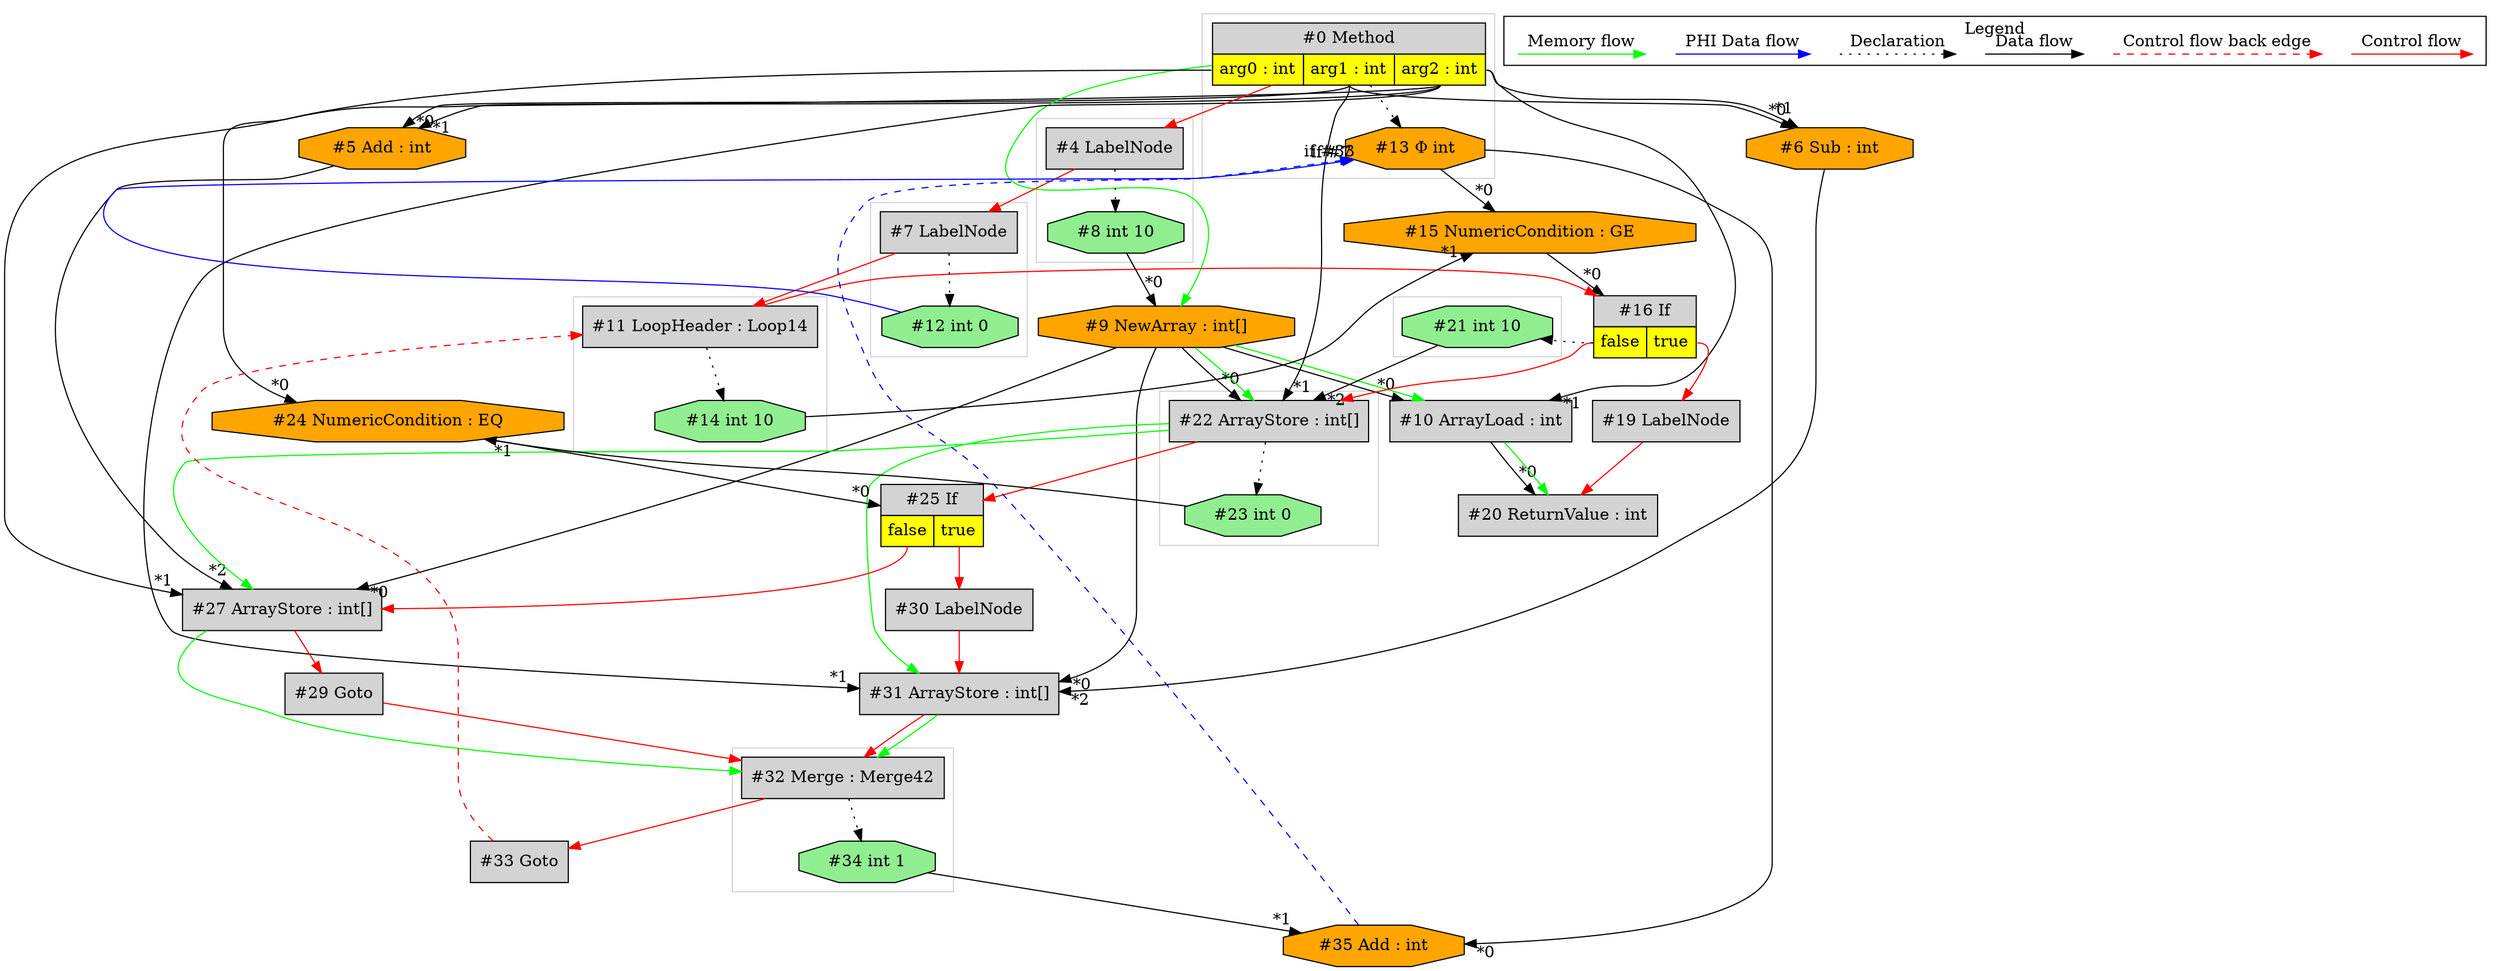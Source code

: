 digraph {
 ordering="in";
 node0[margin="0", label=<<table border="0" cellborder="1" cellspacing="0" cellpadding="5"><tr><td colspan="3">#0 Method</td></tr><tr><td port="prj2" bgcolor="yellow">arg0 : int</td><td port="prj1" bgcolor="yellow">arg1 : int</td><td port="prj3" bgcolor="yellow">arg2 : int</td></tr></table>>,shape=none, fillcolor=lightgrey, style=filled];
 node6[label="#6 Sub : int",shape=octagon, fillcolor=orange, style=filled];
 node0:prj1 -> node6[headlabel="*0", labeldistance=2];
 node0:prj3 -> node6[headlabel="*1", labeldistance=2];
 node5[label="#5 Add : int",shape=octagon, fillcolor=orange, style=filled];
 node0:prj1 -> node5[headlabel="*0", labeldistance=2];
 node0:prj3 -> node5[headlabel="*1", labeldistance=2];
 node27[label="#27 ArrayStore : int[]",shape=box, fillcolor=lightgrey, style=filled];
 node9 -> node27[headlabel="*0", labeldistance=2];
 node0:prj3 -> node27[headlabel="*1", labeldistance=2];
 node5 -> node27[headlabel="*2", labeldistance=2];
 node22 -> node27[labeldistance=2, color=green, constraint=false];
 node25:prj26 -> node27[labeldistance=2, color=red, fontcolor=red];
 node25[margin="0", label=<<table border="0" cellborder="1" cellspacing="0" cellpadding="5"><tr><td colspan="2">#25 If</td></tr><tr><td port="prj26" bgcolor="yellow">false</td><td port="prj28" bgcolor="yellow">true</td></tr></table>>,shape=none, fillcolor=lightgrey, style=filled];
 node24 -> node25[headlabel="*0", labeldistance=2];
 node22 -> node25[labeldistance=2, color=red, fontcolor=red];
 node22[label="#22 ArrayStore : int[]",shape=box, fillcolor=lightgrey, style=filled];
 node9 -> node22[headlabel="*0", labeldistance=2];
 node0:prj1 -> node22[headlabel="*1", labeldistance=2];
 node21 -> node22[headlabel="*2", labeldistance=2];
 node9 -> node22[labeldistance=2, color=green, constraint=false];
 node16:prj18 -> node22[labeldistance=2, color=red, fontcolor=red];
 node16[margin="0", label=<<table border="0" cellborder="1" cellspacing="0" cellpadding="5"><tr><td colspan="2">#16 If</td></tr><tr><td port="prj18" bgcolor="yellow">false</td><td port="prj17" bgcolor="yellow">true</td></tr></table>>,shape=none, fillcolor=lightgrey, style=filled];
 node15 -> node16[headlabel="*0", labeldistance=2];
 node11 -> node16[labeldistance=2, color=red, fontcolor=red];
 node11[label="#11 LoopHeader : Loop14",shape=box, fillcolor=lightgrey, style=filled];
 node7 -> node11[labeldistance=2, color=red, fontcolor=red];
 node33 -> node11[labeldistance=2, color=red, fontcolor=red, style=dashed];
 node33[label="#33 Goto",shape=box, fillcolor=lightgrey, style=filled];
 node32 -> node33[labeldistance=2, color=red, fontcolor=red];
 node32[label="#32 Merge : Merge42",shape=box, fillcolor=lightgrey, style=filled];
 node29 -> node32[labeldistance=2, color=red, fontcolor=red];
 node31 -> node32[labeldistance=2, color=red, fontcolor=red];
 node27 -> node32[labeldistance=2, color=green, constraint=false];
 node31 -> node32[labeldistance=2, color=green, constraint=false];
 node31[label="#31 ArrayStore : int[]",shape=box, fillcolor=lightgrey, style=filled];
 node9 -> node31[headlabel="*0", labeldistance=2];
 node0:prj3 -> node31[headlabel="*1", labeldistance=2];
 node6 -> node31[headlabel="*2", labeldistance=2];
 node22 -> node31[labeldistance=2, color=green, constraint=false];
 node30 -> node31[labeldistance=2, color=red, fontcolor=red];
 node30[label="#30 LabelNode",shape=box, fillcolor=lightgrey, style=filled];
 node25:prj28 -> node30[labeldistance=2, color=red, fontcolor=red];
 node9[label="#9 NewArray : int[]",shape=octagon, fillcolor=orange, style=filled];
 node8 -> node9[headlabel="*0", labeldistance=2];
 node0 -> node9[labeldistance=2, color=green, constraint=false];
 node8[label="#8 int 10",shape=octagon, fillcolor=lightgreen, style=filled];
 node4 -> node8[style=dotted];
 node4[label="#4 LabelNode",shape=box, fillcolor=lightgrey, style=filled];
 node0 -> node4[labeldistance=2, color=red, fontcolor=red];
 node7[label="#7 LabelNode",shape=box, fillcolor=lightgrey, style=filled];
 node4 -> node7[labeldistance=2, color=red, fontcolor=red];
 node12[label="#12 int 0",shape=octagon, fillcolor=lightgreen, style=filled];
 node7 -> node12[style=dotted];
 node13[label="#13 Φ int",shape=octagon, fillcolor=orange, style=filled];
 node0 -> node13[style=dotted];
 node12 -> node13[headlabel="if #7", labeldistance=2, color=blue, constraint=false];
 node35 -> node13[headlabel="if #33", labeldistance=2, color=blue, constraint=false, style=dashed];
 node35[label="#35 Add : int",shape=octagon, fillcolor=orange, style=filled];
 node13 -> node35[headlabel="*0", labeldistance=2];
 node34 -> node35[headlabel="*1", labeldistance=2];
 node34[label="#34 int 1",shape=octagon, fillcolor=lightgreen, style=filled];
 node32 -> node34[style=dotted];
 node15[label="#15 NumericCondition : GE",shape=octagon, fillcolor=orange, style=filled];
 node13 -> node15[headlabel="*0", labeldistance=2];
 node14 -> node15[headlabel="*1", labeldistance=2];
 node14[label="#14 int 10",shape=octagon, fillcolor=lightgreen, style=filled];
 node11 -> node14[style=dotted];
 node10[label="#10 ArrayLoad : int",shape=box, fillcolor=lightgrey, style=filled];
 node9 -> node10[headlabel="*0", labeldistance=2];
 node0:prj3 -> node10[headlabel="*1", labeldistance=2];
 node9 -> node10[labeldistance=2, color=green, constraint=false];
 node20[label="#20 ReturnValue : int",shape=box, fillcolor=lightgrey, style=filled];
 node10 -> node20[headlabel="*0", labeldistance=2];
 node19 -> node20[labeldistance=2, color=red, fontcolor=red];
 node10 -> node20[labeldistance=2, color=green, constraint=false];
 node19[label="#19 LabelNode",shape=box, fillcolor=lightgrey, style=filled];
 node16:prj17 -> node19[labeldistance=2, color=red, fontcolor=red];
 node29[label="#29 Goto",shape=box, fillcolor=lightgrey, style=filled];
 node27 -> node29[labeldistance=2, color=red, fontcolor=red];
 node21[label="#21 int 10",shape=octagon, fillcolor=lightgreen, style=filled];
 node16:prj18 -> node21[style=dotted];
 node23[label="#23 int 0",shape=octagon, fillcolor=lightgreen, style=filled];
 node22 -> node23[style=dotted];
 node24[label="#24 NumericCondition : EQ",shape=octagon, fillcolor=orange, style=filled];
 node0:prj2 -> node24[headlabel="*0", labeldistance=2];
 node23 -> node24[headlabel="*1", labeldistance=2];
 subgraph cluster_0 {
  color=lightgray;
  node11;
  node14;
 }
 subgraph cluster_1 {
  color=lightgray;
  node7;
  node12;
 }
 subgraph cluster_2 {
  color=lightgray;
  node4;
  node8;
 }
 subgraph cluster_3 {
  color=lightgray;
  node22;
  node23;
 }
 subgraph cluster_4 {
  color=lightgray;
  node21;
 }
 subgraph cluster_5 {
  color=lightgray;
  node32;
  node34;
 }
 subgraph cluster_6 {
  color=lightgray;
  node0;
  node13;
 }
 subgraph cluster_000 {
  label = "Legend";
  node [shape=point]
  {
   rank=same;
   c0 [style = invis];
   c1 [style = invis];
   c2 [style = invis];
   c3 [style = invis];
   d0 [style = invis];
   d1 [style = invis];
   d2 [style = invis];
   d3 [style = invis];
   d4 [style = invis];
   d5 [style = invis];
   d6 [style = invis];
   d7 [style = invis];
  }
  c0 -> c1 [label="Control flow", style=solid, color=red]
  c2 -> c3 [label="Control flow back edge", style=dashed, color=red]
  d0 -> d1 [label="Data flow"]
  d2 -> d3 [label="Declaration", style=dotted]
  d4 -> d5 [label="PHI Data flow", color=blue]
  d6 -> d7 [label="Memory flow", color=green]
 }

}
